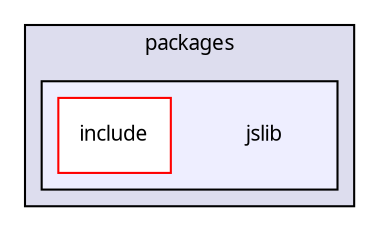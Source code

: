 digraph "packages/jslib/" {
  compound=true
  node [ fontsize="10", fontname="FreeSans.ttf"];
  edge [ labelfontsize="10", labelfontname="FreeSans.ttf"];
  subgraph clusterdir_93501a11e921083efbd154e0cdff5f10 {
    graph [ bgcolor="#ddddee", pencolor="black", label="packages" fontname="FreeSans.ttf", fontsize="10", URL="dir_93501a11e921083efbd154e0cdff5f10.html"]
  subgraph clusterdir_926aaad51c53394a4fdd3a21be52ba76 {
    graph [ bgcolor="#eeeeff", pencolor="black", label="" URL="dir_926aaad51c53394a4fdd3a21be52ba76.html"];
    dir_926aaad51c53394a4fdd3a21be52ba76 [shape=plaintext label="jslib"];
    dir_7352d4db107d32563d92f4a3c1ad7939 [shape=box label="include" color="red" fillcolor="white" style="filled" URL="dir_7352d4db107d32563d92f4a3c1ad7939.html"];
  }
  }
}
